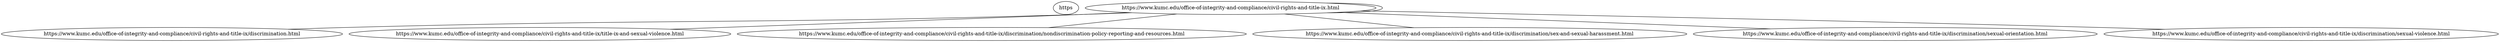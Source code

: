 graph  {
https [child_link="['https://www.kumc.edu/office-of-integrity-and-compliance/civil-rights-and-title-ix/discrimination.html', 'https://www.kumc.edu/office-of-integrity-and-compliance/civil-rights-and-title-ix/title-ix-and-sexual-violence.html', 'https://www.kumc.edu/office-of-integrity-and-compliance/civil-rights-and-title-ix.html', 'https://www.kumc.edu/office-of-integrity-and-compliance/civil-rights-and-title-ix/discrimination.html', 'https://www.kumc.edu/office-of-integrity-and-compliance/civil-rights-and-title-ix/discrimination/nondiscrimination-policy-reporting-and-resources.html', 'https://www.kumc.edu/office-of-integrity-and-compliance/civil-rights-and-title-ix/discrimination/sex-and-sexual-harassment.html', 'https://www.kumc.edu/office-of-integrity-and-compliance/civil-rights-and-title-ix/discrimination/sexual-orientation.html', 'https://www.kumc.edu/office-of-integrity-and-compliance/civil-rights-and-title-ix/discrimination/sexual-violence.html', 'https://www.kumc.edu/office-of-integrity-and-compliance/civil-rights-and-title-ix/title-ix-and-sexual-violence.html']", data="b\"\nCivil Rights and Title IX\nSkip to main content.\nkumc.edu\nSchool of Health Professions\nSchool of Medicine\nSchool of Nursing\nUniversity of Kansas\nThe University of Kansas Health System\nThe University of Kansas Cancer Center\nSearch within this section\nSearch all sites\nOffice of Integrity & Compliance\nDiscrimination\nTitle IX\nAffirmative Action\nFile a Report\nTraining\nAbout\nOur Campuses\nMake a Gift\nInfo for\nSchool of Health Professions\nSchool of Medicine\nSchool of Nursing\nCurrent Students\nBlackboard\nWebmail\nmyKUMC\nProspective Students\nProspective Employees\nAlumni\nFaculty & Staff\nResidents & Fellows\nPatients\nDonors\nResearchers\nVisitors\nCivil Rights and Title IX\nOur Campuses\nMake a Gift\nInfo for\nCivil Rights and Title IX\nDiscrimination\nDiscrimination\nNondiscrimination Policy, Reporting & Resources\nAge\nAncestry/National Origin/Ethnicity\nDisability\nGender Expression/Gender Identity\nGenetic Information\nMarital Status/Parental Status\nPregnancy\nRace/Color\nReligion\nReligious Accommodation\nRetaliation\nSex and Sexual Harassment\nSexual Orientation\nSexual Violence\nVeteran Status\nTitle IX\nAffirmative Action\nAffirmative Action\nInvitation to Self-Identify\nAffirmative Action FAQs\nFile a Report\nFile a Report\nComplaint Resolution Process\nTraining\nAbout\nAbout\nCommitment to Safe & Diverse Research Environments\nFile a Report\nReligious Accommodation Request\nSelf-Identification\nUniversity of Kansas Medical Center is committed to ongoing diversity and inclusion efforts and to the achievement of an engaging and innovative working and learning environment that provides equal opportunities for all qualified individuals regardless of race, religion, color, ethnicity, sex, disability, national origin, ancestry, age, status as a veteran, sexual orientation, marital status, parental status, gender identity, gender expression, or genetic information.\xc2\xa0 KU Medical Center also recognizes and embraces its responsibility to ensure compliance with academic standards and regulations in the pursuit of excellence in education.\nIn furtherance of these goals, the Office of Civil Rights and Title IX encourages all KU Medical Center community members to recognize and utilize the variety of experiences and contributions that our increasingly diverse community offers and to identify and prevent barriers or hindrances to the advancement of diversity and equality. KU Medical Center community members are invited to review the policies and procedures of the Office of Civil Rights and Title IX and contact us with any questions.\nInstitutional Hotline\nTo anonymously report suspected university violations or concerns:\nPlease Call:\xc2\xa0844-420-9065\nClick here to make\xc2\xa0an online report or for more information\nPlease note: For University of Kansas Health Systems issues contact UKHS Compliance Hotline - 913-588-5434\nThis is not a 911 Emergency\xc2\xa0Service\nCivil Rights and Title IX\nUniversity of Kansas Medical CenterOffice of Civil Rights and Title IXDole Human Development Center, Suite 10821000 Sunnyside AvenueLawrence, KS 66045Phone: 785-864-6414civilrights@ku.edu\nOffice of Compliance\nMake a Gift\n3901 Rainbow Boulevard, Kansas City, KS 66160 |\n913-588-5000\nAbout\nCalendar\nNews\nEqual Opportunity Statement\nCareers\nFacebook opens in new tab\nTwitter opens in new tab\nYouTube opens in new tab\nInstagram opens in new tab\nLinkedIn opens in new tab\n\xc2\xa9 2023 The University of Kansas prohibits discrimination on the basis of race, color, ethnicity, religion, sex, national origin, age, ancestry, disability, status as a veteran, sexual orientation, marital status, parental status, gender identity, gender expression, and genetic information in the university's programs and activities. Retaliation is also prohibited by university policy. Inquiries regarding our non-discrimination policies should be directed to the Associate Vice Chancellor for the Office of Civil Rights and Title IX, civilrights@ku.edu, Room 1082, Dole Human Development Center, 1000 Sunnyside Avenue, Lawrence, KS 66045, 785-864-6414, 711 TTY.\nFree Expression Statement\n|\nPrivacy Statement\n|\nNotice of Privacy Practices\n|\nConsumer Information\nWe use cookies to analyze our traffic & provide social media features.\xc2\xa0Visit the KU Medical Center Privacy Statement for more information. By closing this window & browsing this site, you agree to our use of cookies.\""];
https [child_link="['https://www.kumc.edu/office-of-integrity-and-compliance/civil-rights-and-title-ix.html', 'https://www.kumc.edu/office-of-integrity-and-compliance/civil-rights-and-title-ix/discrimination.html', 'https://www.kumc.edu/office-of-integrity-and-compliance/civil-rights-and-title-ix/discrimination/nondiscrimination-policy-reporting-and-resources.html', 'https://www.kumc.edu/office-of-integrity-and-compliance/civil-rights-and-title-ix/discrimination/sex-and-sexual-harassment.html', 'https://www.kumc.edu/office-of-integrity-and-compliance/civil-rights-and-title-ix/discrimination/sexual-orientation.html', 'https://www.kumc.edu/office-of-integrity-and-compliance/civil-rights-and-title-ix/discrimination/sexual-violence.html', 'https://www.kumc.edu/office-of-integrity-and-compliance/civil-rights-and-title-ix/title-ix-and-sexual-violence.html', 'https://www.kumc.edu/office-of-integrity-and-compliance/civil-rights-and-title-ix.html', 'https://www.kumc.edu/office-of-integrity-and-compliance/civil-rights-and-title-ix/discrimination.html', 'https://www.kumc.edu/office-of-integrity-and-compliance/civil-rights-and-title-ix/discrimination/nondiscrimination-policy-reporting-and-resources.html', 'https://www.kumc.edu/office-of-integrity-and-compliance/civil-rights-and-title-ix/discrimination/sex-and-sexual-harassment.html', 'https://www.kumc.edu/office-of-integrity-and-compliance/civil-rights-and-title-ix/discrimination/sexual-orientation.html', 'https://www.kumc.edu/office-of-integrity-and-compliance/civil-rights-and-title-ix/discrimination/sexual-violence.html', 'https://www.kumc.edu/office-of-integrity-and-compliance/civil-rights-and-title-ix/title-ix-and-sexual-violence.html', 'https://www.kumc.edu/office-of-integrity-and-compliance/civil-rights-and-title-ix.html', 'https://kumc-publicpoliciesandprocedures.policystat.com/policy/7283641/latest/', 'https://cm.maxient.com/reportingform.php?UnivofKansas&layout_id=24', 'http://policy.ku.edu/IOA/nondiscrimination', 'http://policy.ku.edu/IOA/sexual-harassment', 'https://www.kumc.edu/office-of-integrity-and-compliance/civil-rights-and-title-ix/discrimination/nondiscrimination-policy-reporting-and-resources.html', 'https://www.kumc.edu/office-of-integrity-and-compliance/civil-rights-and-title-ix/discrimination/sex-and-sexual-harassment.html', 'https://www.kumc.edu/office-of-integrity-and-compliance/civil-rights-and-title-ix/discrimination/sexual-orientation.html', 'https://www.kumc.edu/office-of-integrity-and-compliance/civil-rights-and-title-ix/discrimination/sexual-violence.html']", data="b\"\nNonDiscrimination Policy, Reporting and Resources\nSkip to main content.\nkumc.edu\nSchool of Health Professions\nSchool of Medicine\nSchool of Nursing\nUniversity of Kansas\nThe University of Kansas Health System\nThe University of Kansas Cancer Center\nSearch within this section\nSearch all sites\nOffice of Integrity & Compliance\nCivil Rights and Title IX\nDiscrimination\nNondiscrimination Policy, Reporting & Resources\nAge\nAncestry/National Origin/Ethnicity\nDisability\nGender Expression/Gender Identity\nGenetic Information\nMarital Status/Parental Status\nPregnancy\nRace/Color\nReligion\nReligious Accommodation\nRetaliation\nSex and Sexual Harassment\nSexual Orientation\nSexual Violence\nVeteran Status\nTitle IX\nAffirmative Action\nFile a Report\nTraining\nAbout\nOur Campuses\nMake a Gift\nInfo for\nCurrent Students\nBlackboard\nWebmail\nmyKUMC\nProspective Students\nProspective Employees\nAlumni\nFaculty & Staff\nResidents & Fellows\nPatients\nDonors\nResearchers\nVisitors\nCivil Rights and Title IX\nOur Campuses\nMake a Gift\nInfo for\nCivil Rights and Title IX\nDiscrimination\nDiscrimination\nNondiscrimination Policy, Reporting & Resources\nAge\nAncestry/National Origin/Ethnicity\nDisability\nGender Expression/Gender Identity\nGenetic Information\nMarital Status/Parental Status\nPregnancy\nRace/Color\nReligion\nReligious Accommodation\nRetaliation\nSex and Sexual Harassment\nSexual Orientation\nSexual Violence\nVeteran Status\nTitle IX\nAffirmative Action\nAffirmative Action\nInvitation to Self-Identify\nAffirmative Action FAQs\nFile a Report\nFile a Report\nComplaint Resolution Process\nTraining\nAbout\nAbout\nCommitment to Safe & Diverse Research Environments\nCivil Rights and Title IX\nNonDiscrimination Policy, Reporting and Resources\nPolicy\nThe University of Kansas Medical Center\xc2\xa0prohibits all forms of discrimination and strongly supports\xc2\xa0efforts to enable all individuals to realize their full potential. To this end, KU Medical Center\xc2\xa0is committed to providing an equal opportunity for all qualified individuals to participate in\xc2\xa0conditions of\xc2\xa0employment and in\xc2\xa0academic programs and activities, regardless of an individual's race, religion, color, ethnicity, sex, disability, national origin, ancestry, age, status as a veteran, sexual orientation, marital status, parental status, gender identity, gender expression, or genetic information\xc2\xa0 Click on the following link to review KU Medical Center's\xc2\xa0Discrimination Complaint Resolution Process.\nReporting\nTo report discrimination or harassment, or to discuss any questions or concerns regarding possible discrimination, please contact the Office of Civil Rights and Title IX at civilrights@ku.edu.\xc2\xa0\xc2\xa0As a federal contractor and state entity, KU Medical Center complies with Federal and Kansas civil rights laws in prohibiting discrimination.\xc2\xa0\xc2\xa0The protected categories recognized by KUMC are listed in the column to your right; click on a specific topic for more information and resources.\xc2\xa0 An\xc2\xa0online form for reporting discrimination is also available.\nResources\nAll University of Kansas components share in the commitment to provide a working and learning environment free from discrimination and harassment. The following University policies reflect that commitment and apply to all campuses, including the KU Medical Center:\nNon-Discrimination Equal Opportunity Affirmative Action Policy\nSexual Harassment\nIn This Section\nIn This Section\nNondiscrimination Policy, Reporting & Resources\nAge\nAncestry/National Origin/Ethnicity\nDisability\nGender Expression/Gender Identity\nGenetic Information\nMarital Status/Parental Status\nPregnancy\nRace/Color\nReligion\nReligious Accommodation\nRetaliation\nSex and Sexual Harassment\nSexual Orientation\nSexual Violence\nVeteran Status\nCivil Rights and Title IX\nUniversity of Kansas Medical CenterOffice of Civil Rights and Title IXDole Human Development Center, Suite 10821000 Sunnyside AvenueLawrence, KS 66045Phone: 785-864-6414civilrights@ku.edu\nOffice of Compliance\nMake a Gift\n3901 Rainbow Boulevard, Kansas City, KS 66160 |\n913-588-5000\nAbout\nCalendar\nNews\nEqual Opportunity Statement\nCareers\nFacebook opens in new tab\nTwitter opens in new tab\nYouTube opens in new tab\nInstagram opens in new tab\nLinkedIn opens in new tab\n\xc2\xa9 2023 The University of Kansas prohibits discrimination on the basis of race, color, ethnicity, religion, sex, national origin, age, ancestry, disability, status as a veteran, sexual orientation, marital status, parental status, gender identity, gender expression, and genetic information in the university's programs and activities. Retaliation is also prohibited by university policy. Inquiries regarding our non-discrimination policies should be directed to the Associate Vice Chancellor for the Office of Civil Rights and Title IX, civilrights@ku.edu, Room 1082, Dole Human Development Center, 1000 Sunnyside Avenue, Lawrence, KS 66045, 785-864-6414, 711 TTY.\nFree Expression Statement\n|\nPrivacy Statement\n|\nNotice of Privacy Practices\n|\nConsumer Information\nWe use cookies to analyze our traffic & provide social media features.\xc2\xa0Visit the KU Medical Center Privacy Statement for more information. By closing this window & browsing this site, you agree to our use of cookies.\""];
https [child_link="['https://www.kumc.edu/office-of-integrity-and-compliance/civil-rights-and-title-ix.html', 'https://www.kumc.edu/office-of-integrity-and-compliance/civil-rights-and-title-ix/discrimination.html', 'https://www.kumc.edu/office-of-integrity-and-compliance/civil-rights-and-title-ix/title-ix-and-sexual-violence.html', 'https://www.kumc.edu/office-of-integrity-and-compliance/civil-rights-and-title-ix.html', 'https://www.kumc.edu/office-of-integrity-and-compliance/civil-rights-and-title-ix/discrimination.html', 'https://www.kumc.edu/office-of-integrity-and-compliance/civil-rights-and-title-ix/discrimination/nondiscrimination-policy-reporting-and-resources.html', 'https://www.kumc.edu/office-of-integrity-and-compliance/civil-rights-and-title-ix/discrimination/sex-and-sexual-harassment.html', 'https://www.kumc.edu/office-of-integrity-and-compliance/civil-rights-and-title-ix/discrimination/sexual-orientation.html', 'https://www.kumc.edu/office-of-integrity-and-compliance/civil-rights-and-title-ix/discrimination/sexual-violence.html', 'https://www.kumc.edu/office-of-integrity-and-compliance/civil-rights-and-title-ix/title-ix-and-sexual-violence.html', 'https://www.kumc.edu/office-of-integrity-and-compliance/civil-rights-and-title-ix.html', 'https://kumc-publicpoliciesandprocedures.policystat.com/policy/8446235/latest/', 'https://kumc-publicpoliciesandprocedures.policystat.com/policy/8446235/latest/', 'https://kumc-publicpoliciesandprocedures.policystat.com/policy/8458099/latest/', 'https://policy.ku.edu/IOA/sexual-harassment', 'https://kumc.policystat.com/policy/5094622/latest/', 'https://kumc-publicpoliciesandprocedures.policystat.com/?lt=xSzPZqL-jdXU4jlp4wTqgu&next=/policy/4519390/latest/', 'https://kumc-publicpoliciesandprocedures.policystat.com/?lt=xSzPZqL-jdXU4jlp4wTqgu&next=/policy/4523053/latest/', 'https://kumc.policystat.com/policy/4519489/latest/', 'https://www.acha.org/ACHA/Resources/Addressing_Sexual_and_Relationship_Violence_A_Trauma_Informed_Approach.aspx', 'http://mocsa.org/']", data="b'\nTitle IX and Sexual Violence\nSkip to main content.\nkumc.edu\nSchool of Health Professions\nSchool of Medicine\nSchool of Nursing\nUniversity of Kansas\nThe University of Kansas Health System\nThe University of Kansas Cancer Center\nSearch within this section\nSearch all sites\nOffice of Integrity & Compliance\nCivil Rights and Title IX\nDiscrimination\nTitle IX\nAffirmative Action\nFile a Report\nTraining\nAbout\nOur Campuses\nMake a Gift\nInfo for\nCurrent Students\nBlackboard\nWebmail\nmyKUMC\nProspective Students\nProspective Employees\nAlumni\nFaculty & Staff\nResidents & Fellows\nPatients\nDonors\nResearchers\nVisitors\nCivil Rights and Title IX\nOur Campuses\nMake a Gift\nInfo for\nCivil Rights and Title IX\nDiscrimination\nDiscrimination\nNondiscrimination Policy, Reporting & Resources\nAge\nAncestry/National Origin/Ethnicity\nDisability\nGender Expression/Gender Identity\nGenetic Information\nMarital Status/Parental Status\nPregnancy\nRace/Color\nReligion\nReligious Accommodation\nRetaliation\nSex and Sexual Harassment\nSexual Orientation\nSexual Violence\nVeteran Status\nTitle IX\nAffirmative Action\nAffirmative Action\nInvitation to Self-Identify\nAffirmative Action FAQs\nFile a Report\nFile a Report\nComplaint Resolution Process\nTraining\nAbout\nAbout\nCommitment to Safe & Diverse Research Environments\nCivil Rights and Title IX\nTitle IX and Sexual Violence\nTitle IX of the Education Amendments Act of 1972 states that \"no person in the United States shall on the basis of sex be excluded from participation in, be denied the benefits of, or be subjected to discrimination under any education program or activity receiving federal financial assistance.\"\xc2\xa0 The KU Medical Center prohibits all forms of sex-based discrimination, including sexual harassment,\xc2\xa0sexual violence and assault, and is committed to preventing sex discrimination that impacts any person\'s opportunity to participate in or benefit from the University\'s programs and activities.\nAll KUMC employees are expected to report incidents of sexual harassment or sexual assault of which they become aware.\xc2\xa0 Please review the KU Medical Center\'s Title IX Resolution Process\xc2\xa0for more information regarding the procedures for preventing, reporting and investigating Title IX violations.\nIf you or someone you know has been subjected to sex discrimination, sexual harassment, sexual violence, domestic violence, dating violence, stalking, or sexual assault, please submit a report using this online form or contact University Title IX Coordinator: Lauren Jones McKown at civilrights@ku.edu.\nUniversity Policies:\nTitle IX Resolution Process\nTitle IX Hearing Procedures\nSexual Harassment Policy\nUniversity Non-Discrimination, Equal Opportunity, Affirmative Action Policy\nKUMC Workplace and Campus Violence Policy\nKUMC Relationships Policy\nStudent Childbirth Accommodation Policy\nCommunity Resources*:\nBystander Intervention ToolKit\nIntimate Partner Violence Guide\nACHA Trauma-Informed Approach to Sexual Violence Toolkit\nMetropolitan Organization to Counter Sexual Assault (MOCSA)\nComprehensive Community Resources List for Kansas and Missouri\n* Community Resources are provided for informational purposes only.\xc2\xa0 Publication of these resources does not constitute an endorsement or recommendation by KU Medical Center.\xc2\xa0 KU Medical Center makes no representations or warranties of any kind with respect to the resource list.\xc2\xa0 KU Medical Center assumes no responsibility for, and shall not be liable for the accuracy or use of the information provided within the resource list.\nTo view training provided to the Office of Civil Rights and Title IX staff members visit the KU profile page.\nCivil Rights and Title IX\nUniversity of Kansas Medical CenterOffice of Civil Rights and Title IXDole Human Development Center, Suite 10821000 Sunnyside AvenueLawrence, KS 66045Phone: 785-864-6414civilrights@ku.edu\nOffice of Compliance\nMake a Gift\n3901 Rainbow Boulevard, Kansas City, KS 66160 |\n913-588-5000\nAbout\nCalendar\nNews\nEqual Opportunity Statement\nCareers\nFacebook opens in new tab\nTwitter opens in new tab\nYouTube opens in new tab\nInstagram opens in new tab\nLinkedIn opens in new tab\n\xc2\xa9 2023 The University of Kansas prohibits discrimination on the basis of race, color, ethnicity, religion, sex, national origin, age, ancestry, disability, status as a veteran, sexual orientation, marital status, parental status, gender identity, gender expression, and genetic information in the university\'s programs and activities. Retaliation is also prohibited by university policy. Inquiries regarding our non-discrimination policies should be directed to the Associate Vice Chancellor for the Office of Civil Rights and Title IX, civilrights@ku.edu, Room 1082, Dole Human Development Center, 1000 Sunnyside Avenue, Lawrence, KS 66045, 785-864-6414, 711 TTY.\nFree Expression Statement\n|\nPrivacy Statement\n|\nNotice of Privacy Practices\n|\nConsumer Information\nWe use cookies to analyze our traffic & provide social media features.\xc2\xa0Visit the KU Medical Center Privacy Statement for more information. By closing this window & browsing this site, you agree to our use of cookies.'"];
https [child_link="['https://www.kumc.edu/office-of-integrity-and-compliance/civil-rights-and-title-ix.html', 'https://www.kumc.edu/office-of-integrity-and-compliance/civil-rights-and-title-ix/discrimination.html', 'https://www.kumc.edu/office-of-integrity-and-compliance/civil-rights-and-title-ix/discrimination/nondiscrimination-policy-reporting-and-resources.html', 'https://www.kumc.edu/office-of-integrity-and-compliance/civil-rights-and-title-ix/discrimination/sex-and-sexual-harassment.html', 'https://www.kumc.edu/office-of-integrity-and-compliance/civil-rights-and-title-ix/discrimination/sexual-orientation.html', 'https://www.kumc.edu/office-of-integrity-and-compliance/civil-rights-and-title-ix/discrimination/sexual-violence.html', 'https://www.kumc.edu/office-of-integrity-and-compliance/civil-rights-and-title-ix.html', 'https://www.kumc.edu/office-of-integrity-and-compliance/civil-rights-and-title-ix.html', 'https://www.kumc.edu/office-of-integrity-and-compliance/civil-rights-and-title-ix/discrimination.html', 'https://www.kumc.edu/office-of-integrity-and-compliance/civil-rights-and-title-ix/discrimination.html', 'https://www.kumc.edu/office-of-integrity-and-compliance/civil-rights-and-title-ix/discrimination/sex-and-sexual-harassment.html', 'https://www.kumc.edu/office-of-integrity-and-compliance/civil-rights-and-title-ix/discrimination/sexual-orientation.html', 'https://www.kumc.edu/office-of-integrity-and-compliance/civil-rights-and-title-ix/discrimination/sexual-violence.html', 'https://www.kumc.edu/office-of-integrity-and-compliance/civil-rights-and-title-ix/title-ix-and-sexual-violence.html', 'https://www.kumc.edu/office-of-integrity-and-compliance/civil-rights-and-title-ix/discrimination.html', 'https://kumc-publicpoliciesandprocedures.policystat.com/policy/7283641/latest/', 'https://cm.maxient.com/reportingform.php?UnivofKansas&layout_id=24', 'http://policy.ku.edu/IOA/nondiscrimination', 'http://policy.ku.edu/IOA/sexual-harassment']", data="b\"\nNondiscrimination Policy, Reporting & Resources\nSkip to main content.\nkumc.edu\nSchool of Health Professions\nSchool of Medicine\nSchool of Nursing\nUniversity of Kansas\nThe University of Kansas Health System\nThe University of Kansas Cancer Center\nSearch within this section\nSearch all sites\nOffice of Integrity & Compliance\nCivil Rights and Title IX\nDiscrimination\nNondiscrimination Policy, Reporting & Resources\nAge\nAncestry/National Origin/Ethnicity\nDisability\nGender Expression/Gender Identity\nGenetic Information\nMarital Status/Parental Status\nPregnancy\nRace/Color\nReligion\nReligious Accommodation\nRetaliation\nSex and Sexual Harassment\nSexual Orientation\nSexual Violence\nVeteran Status\nOur Campuses\nMake a Gift\nInfo for\nCurrent Students\nBlackboard\nWebmail\nmyKUMC\nProspective Students\nProspective Employees\nAlumni\nFaculty & Staff\nResidents & Fellows\nPatients\nDonors\nResearchers\nVisitors\nCivil Rights and Title IX\nOur Campuses\nMake a Gift\nInfo for\nCivil Rights and Title IX\nDiscrimination\nOffice of Integrity & Compliance\nCivil Rights and Title IX\nDiscrimination\nDiscrimination\nNondiscrimination Policy, Reporting & Resources\nAge\nAncestry/National Origin/Ethnicity\nDisability\nGender Expression/Gender Identity\nGenetic Information\nMarital Status/Parental Status\nPregnancy\nRace/Color\nReligion\nReligious Accommodation\nRetaliation\nSex and Sexual Harassment\nSexual Orientation\nSexual Violence\nVeteran Status\nTitle IX\nAffirmative Action\nAffirmative Action\nInvitation to Self-Identify\nAffirmative Action FAQs\nFile a Report\nFile a Report\nComplaint Resolution Process\nTraining\nAbout\nAbout\nCommitment to Safe & Diverse Research Environments\nDiscrimination\nNondiscrimination Policy, Reporting & Resources\nPolicy\nThe University of Kansas Medical Center\xc2\xa0prohibits all forms of discrimination and strongly supports\xc2\xa0efforts to enable all individuals to realize their full potential. To this end, KU Medical Center\xc2\xa0is committed to providing an equal opportunity for all qualified individuals to participate in\xc2\xa0conditions of\xc2\xa0employment and in\xc2\xa0academic programs and activities, regardless of an individual's race, religion, color, ethnicity, sex, disability, national origin, ancestry, age, status as a veteran, sexual orientation, marital status, parental status, gender identity, gender expression, or genetic information\xc2\xa0 Click on the following link to review KU Medical Center's\xc2\xa0Discrimination Complaint Resolution Process.\nReporting\nTo report discrimination or harassment, or to discuss any questions or concerns regarding possible discrimination, please contact the Office of Civil Rights and Title IX at (785)864-6414 or civilrights@ku.edu. An\xc2\xa0online form for reporting discrimination is also available. As a federal contractor and state entity, KU Medical Center complies with Federal and Kansas civil rights laws in prohibiting discrimination.\nResources\nAll University of Kansas components share in the commitment to provide a working and learning environment free from discrimination and harassment. The following University policies reflect that commitment and apply to all campuses, including the KU Medical Center:\nNon-Discrimination Equal Opportunity Affirmative Action Policy\nSexual Harassment\nCivil Rights and Title IX\nUniversity of Kansas Medical CenterOffice of Civil Rights and Title IXDole Human Development Center, Suite 10821000 Sunnyside AvenueLawrence, KS 66045Phone: 785-864-6414civilrights@ku.edu\nOffice of Compliance\nMake a Gift\n3901 Rainbow Boulevard, Kansas City, KS 66160 |\n913-588-5000\nAbout\nCalendar\nNews\nEqual Opportunity Statement\nCareers\nFacebook opens in new tab\nTwitter opens in new tab\nYouTube opens in new tab\nInstagram opens in new tab\nLinkedIn opens in new tab\n\xc2\xa9 2023 The University of Kansas prohibits discrimination on the basis of race, color, ethnicity, religion, sex, national origin, age, ancestry, disability, status as a veteran, sexual orientation, marital status, parental status, gender identity, gender expression, and genetic information in the university's programs and activities. Retaliation is also prohibited by university policy. Inquiries regarding our non-discrimination policies should be directed to the Associate Vice Chancellor for the Office of Civil Rights and Title IX, civilrights@ku.edu, Room 1082, Dole Human Development Center, 1000 Sunnyside Avenue, Lawrence, KS 66045, 785-864-6414, 711 TTY.\nFree Expression Statement\n|\nPrivacy Statement\n|\nNotice of Privacy Practices\n|\nConsumer Information\nWe use cookies to analyze our traffic & provide social media features.\xc2\xa0Visit the KU Medical Center Privacy Statement for more information. By closing this window & browsing this site, you agree to our use of cookies.\""];
https [child_link="['https://www.kumc.edu/office-of-integrity-and-compliance/civil-rights-and-title-ix.html', 'https://www.kumc.edu/office-of-integrity-and-compliance/civil-rights-and-title-ix/discrimination.html', 'https://www.kumc.edu/office-of-integrity-and-compliance/civil-rights-and-title-ix/discrimination/nondiscrimination-policy-reporting-and-resources.html', 'https://www.kumc.edu/office-of-integrity-and-compliance/civil-rights-and-title-ix/discrimination/sex-and-sexual-harassment.html', 'https://www.kumc.edu/office-of-integrity-and-compliance/civil-rights-and-title-ix/discrimination/sexual-orientation.html', 'https://www.kumc.edu/office-of-integrity-and-compliance/civil-rights-and-title-ix/discrimination/sexual-violence.html', 'https://www.kumc.edu/office-of-integrity-and-compliance/civil-rights-and-title-ix.html', 'https://www.kumc.edu/office-of-integrity-and-compliance/civil-rights-and-title-ix.html', 'https://www.kumc.edu/office-of-integrity-and-compliance/civil-rights-and-title-ix/discrimination.html', 'https://www.kumc.edu/office-of-integrity-and-compliance/civil-rights-and-title-ix/discrimination.html', 'https://www.kumc.edu/office-of-integrity-and-compliance/civil-rights-and-title-ix/discrimination/nondiscrimination-policy-reporting-and-resources.html', 'https://www.kumc.edu/office-of-integrity-and-compliance/civil-rights-and-title-ix/discrimination/sexual-orientation.html', 'https://www.kumc.edu/office-of-integrity-and-compliance/civil-rights-and-title-ix/discrimination/sexual-violence.html', 'https://www.kumc.edu/office-of-integrity-and-compliance/civil-rights-and-title-ix/title-ix-and-sexual-violence.html', 'https://www.kumc.edu/office-of-integrity-and-compliance/civil-rights-and-title-ix/discrimination.html', 'https://kumc-publicpoliciesandprocedures.policystat.com/?lt=xSzPZqL-jdXU4jlp4wTqgu&next=/policy/4520954/latest/', 'https://policy.ku.edu/IOA/sexual-harassment', 'https://policy.ku.edu/IOA/nondiscrimination', 'https://kumc-publicpoliciesandprocedures.policystat.com/policy/8446235/latest/', 'https://kumc-publicpoliciesandprocedures.policystat.com/policy/8458099/latest/', 'http://www.eeoc.gov/laws/types/sex.cfm', 'http://www2.ed.gov/about/offices/list/ocr/docs/tix_dis.html', 'http://www.khrc.net/KHRCStatuteBookUpdatedEffective07-2009.pdf', 'https://sites.ed.gov/titleix/policy/']", data="b'\nSex and Sexual Harassment\nSkip to main content.\nkumc.edu\nSchool of Health Professions\nSchool of Medicine\nSchool of Nursing\nUniversity of Kansas\nThe University of Kansas Health System\nThe University of Kansas Cancer Center\nSearch within this section\nSearch all sites\nOffice of Integrity & Compliance\nCivil Rights and Title IX\nDiscrimination\nNondiscrimination Policy, Reporting & Resources\nAge\nAncestry/National Origin/Ethnicity\nDisability\nGender Expression/Gender Identity\nGenetic Information\nMarital Status/Parental Status\nPregnancy\nRace/Color\nReligion\nReligious Accommodation\nRetaliation\nSex and Sexual Harassment\nSexual Orientation\nSexual Violence\nVeteran Status\nOur Campuses\nMake a Gift\nInfo for\nCurrent Students\nBlackboard\nWebmail\nmyKUMC\nProspective Students\nProspective Employees\nAlumni\nFaculty & Staff\nResidents & Fellows\nPatients\nDonors\nResearchers\nVisitors\nCivil Rights and Title IX\nOur Campuses\nMake a Gift\nInfo for\nCivil Rights and Title IX\nDiscrimination\nOffice of Integrity & Compliance\nCivil Rights and Title IX\nDiscrimination\nDiscrimination\nNondiscrimination Policy, Reporting & Resources\nAge\nAncestry/National Origin/Ethnicity\nDisability\nGender Expression/Gender Identity\nGenetic Information\nMarital Status/Parental Status\nPregnancy\nRace/Color\nReligion\nReligious Accommodation\nRetaliation\nSex and Sexual Harassment\nSexual Orientation\nSexual Violence\nVeteran Status\nTitle IX\nAffirmative Action\nAffirmative Action\nInvitation to Self-Identify\nAffirmative Action FAQs\nFile a Report\nFile a Report\nComplaint Resolution Process\nTraining\nAbout\nAbout\nCommitment to Safe & Diverse Research Environments\nDiscrimination\nSex and Sexual Harassment\nTitle VII of the Civil Rights Act of 1964\xc2\xa0prohibits employers from\xc2\xa0treating\xc2\xa0any applicant, employee, or\xc2\xa0faculty member unfavorably with respect to the terms, conditions and privileges of employment because of such individual\'s sex.\xc2\xa0 Title VII also prohibits unwelcome conduct, based on sex, that is so severe and pervasive that it substantially interferes with a person\'s ability to perform their duties or that creates an intimidating or hostile work environment.\nTitle IX of the Education Amendments of 1972\xc2\xa0prohibits discrimination on the basis of sex in education programs and activities.\xc2\xa0 Under Title IX, sex discrimination includes sexual harassment, sexual violence and sexual coercion.\nThe Campus Sexual Violence Elimination (SaVE) Act of 2013, which amended the Jeanne Clery Act,\xc2\xa0expands\xc2\xa0the\xc2\xa0requirement\xc2\xa0of reporting sexual violence to include incidents of domestic violence, dating violence, and stalking.\nHostile Environment Sexual Harassment:\xc2\xa0 \xe2\x80\x9cHostile Environment Sexual Harassment\xe2\x80\x9d is unwelcome conduct (including physical, visual, audible, and electronic conduct) determined by a reasonable person to be so severe, pervasive, and objectively offensive that it effectively denies a person access to the University\xe2\x80\x99s education programs and activities.\nHostile Environment Sexual harassment may include, but is not limited to,:\nunwelcome efforts to develop a romantic or sexual relationship;\nunwelcome commentary about an individual\'s body or sexual activities;\nthreatening to engage in the commission of an unwelcome sexual act with another person;\nengaging in indecent exposure, voyeurism, or other invasions of personal privacy;\nunwelcome physical touching or closeness;\nunwelcome jokes or teasing of a sexual nature based upon sex stereotypes, including sex stereotypes based on sexual orientation, gender identity and gender expression.\nSexual Violence:\xc2\xa0\"Sexual Violence\" refers to physical sexual acts perpetrated against a person\'s will or where a person is incapable of giving consent (e.g.\xc2\xa0due to the person\'s age or use of drugs or alcohol, or because an intellectual or other disability prevents the individual from having the capacity to consent).\xc2\xa0 Sexual violence includes rape, sexual assault, sexual battery, sexual abuse, domestic violence, dating violence, stalking and sexual coercion.\nThe University Sexual Harassment Policy, as well as the University\xc2\xa0Non-discrimination Policy, prohibit gender-based harassment, which may include acts of verbal, nonverbal, or physical aggression, intimidation, or hostility based on sex or sex-stereotyping, even if those acts do not involve conduct of a sexual nature. For further information regarding the University\'s\xc2\xa0process for reporting and investigating Sexual\xc2\xa0Harassment or Sexual Violence,\xc2\xa0click on the Title IX or Complaint Resolution Process tabs at the top.\nIf you believe you have been subjected to sex discrimination or sexual harassment or have witnessed sex discrimination or harassment, please contact the Office of Civil Rights and Title IX, University Title IX Coordinator at\xc2\xa0civilrights@ku.edu, or file an online report.\nRelevant Policy links:\nKUMC\xc2\xa0Discrimination Complaint Resolution Process\nUniversity\xc2\xa0Sexual Harassment Policy\nUniversity\xc2\xa0Non-Discrimination, Equal Opportunity, and Affirmative Action\xc2\xa0Policy\nKUMC\xc2\xa0Title IX Resolution Process\nKUMC\xc2\xa0Title IX Hearing Procedures\nFederal Law on\xc2\xa0Sex Discrimination\nFederal Law on\xc2\xa0Title IX\xc2\xa0Sexual Harassment\nKansas State Law on\xc2\xa0Sex Discrimination\nDepartment of Education\xc2\xa0Title IX website\nCivil Rights and Title IX\nUniversity of Kansas Medical CenterOffice of Civil Rights and Title IXDole Human Development Center, Suite 10821000 Sunnyside AvenueLawrence, KS 66045Phone: 785-864-6414civilrights@ku.edu\nOffice of Compliance\nMake a Gift\n3901 Rainbow Boulevard, Kansas City, KS 66160 |\n913-588-5000\nAbout\nCalendar\nNews\nEqual Opportunity Statement\nCareers\nFacebook opens in new tab\nTwitter opens in new tab\nYouTube opens in new tab\nInstagram opens in new tab\nLinkedIn opens in new tab\n\xc2\xa9 2023 The University of Kansas prohibits discrimination on the basis of race, color, ethnicity, religion, sex, national origin, age, ancestry, disability, status as a veteran, sexual orientation, marital status, parental status, gender identity, gender expression, and genetic information in the university\'s programs and activities. Retaliation is also prohibited by university policy. Inquiries regarding our non-discrimination policies should be directed to the Associate Vice Chancellor for the Office of Civil Rights and Title IX, civilrights@ku.edu, Room 1082, Dole Human Development Center, 1000 Sunnyside Avenue, Lawrence, KS 66045, 785-864-6414, 711 TTY.\nFree Expression Statement\n|\nPrivacy Statement\n|\nNotice of Privacy Practices\n|\nConsumer Information\nWe use cookies to analyze our traffic & provide social media features.\xc2\xa0Visit the KU Medical Center Privacy Statement for more information. By closing this window & browsing this site, you agree to our use of cookies.'"];
https [child_link="['https://www.kumc.edu/office-of-integrity-and-compliance/civil-rights-and-title-ix.html', 'https://www.kumc.edu/office-of-integrity-and-compliance/civil-rights-and-title-ix/discrimination.html', 'https://www.kumc.edu/office-of-integrity-and-compliance/civil-rights-and-title-ix/discrimination/nondiscrimination-policy-reporting-and-resources.html', 'https://www.kumc.edu/office-of-integrity-and-compliance/civil-rights-and-title-ix/discrimination/sex-and-sexual-harassment.html', 'https://www.kumc.edu/office-of-integrity-and-compliance/civil-rights-and-title-ix/discrimination/sexual-orientation.html', 'https://www.kumc.edu/office-of-integrity-and-compliance/civil-rights-and-title-ix/discrimination/sexual-violence.html', 'https://www.kumc.edu/office-of-integrity-and-compliance/civil-rights-and-title-ix.html', 'https://www.kumc.edu/office-of-integrity-and-compliance/civil-rights-and-title-ix.html', 'https://www.kumc.edu/office-of-integrity-and-compliance/civil-rights-and-title-ix/discrimination.html', 'https://www.kumc.edu/office-of-integrity-and-compliance/civil-rights-and-title-ix/discrimination.html', 'https://www.kumc.edu/office-of-integrity-and-compliance/civil-rights-and-title-ix/discrimination/nondiscrimination-policy-reporting-and-resources.html', 'https://www.kumc.edu/office-of-integrity-and-compliance/civil-rights-and-title-ix/discrimination/sex-and-sexual-harassment.html', 'https://www.kumc.edu/office-of-integrity-and-compliance/civil-rights-and-title-ix/discrimination/sexual-violence.html', 'https://www.kumc.edu/office-of-integrity-and-compliance/civil-rights-and-title-ix/title-ix-and-sexual-violence.html', 'https://www.kumc.edu/office-of-integrity-and-compliance/civil-rights-and-title-ix/discrimination.html', 'http://www.eeoc.gov/eeoc/publications/brochure-gender_stereotyping.cfm', 'http://www.dol.gov/ofccp/regs/compliance/directives/dir2014_02.html', 'https://www.ed.gov/news/press-releases/us-department-education-confirms-title-ix-protects-students-discrimination-based-sexual-orientation-and-gender-identity']", data="b\"\nSexual Orientation\nSkip to main content.\nkumc.edu\nSchool of Health Professions\nSchool of Medicine\nSchool of Nursing\nUniversity of Kansas\nThe University of Kansas Health System\nThe University of Kansas Cancer Center\nSearch within this section\nSearch all sites\nOffice of Integrity & Compliance\nCivil Rights and Title IX\nDiscrimination\nNondiscrimination Policy, Reporting & Resources\nAge\nAncestry/National Origin/Ethnicity\nDisability\nGender Expression/Gender Identity\nGenetic Information\nMarital Status/Parental Status\nPregnancy\nRace/Color\nReligion\nReligious Accommodation\nRetaliation\nSex and Sexual Harassment\nSexual Orientation\nSexual Violence\nVeteran Status\nOur Campuses\nMake a Gift\nInfo for\nCurrent Students\nBlackboard\nWebmail\nmyKUMC\nProspective Students\nProspective Employees\nAlumni\nFaculty & Staff\nResidents & Fellows\nPatients\nDonors\nResearchers\nVisitors\nCivil Rights and Title IX\nOur Campuses\nMake a Gift\nInfo for\nCivil Rights and Title IX\nDiscrimination\nOffice of Integrity & Compliance\nCivil Rights and Title IX\nDiscrimination\nDiscrimination\nNondiscrimination Policy, Reporting & Resources\nAge\nAncestry/National Origin/Ethnicity\nDisability\nGender Expression/Gender Identity\nGenetic Information\nMarital Status/Parental Status\nPregnancy\nRace/Color\nReligion\nReligious Accommodation\nRetaliation\nSex and Sexual Harassment\nSexual Orientation\nSexual Violence\nVeteran Status\nTitle IX\nAffirmative Action\nAffirmative Action\nInvitation to Self-Identify\nAffirmative Action FAQs\nFile a Report\nFile a Report\nComplaint Resolution Process\nTraining\nAbout\nAbout\nCommitment to Safe & Diverse Research Environments\nDiscrimination\nSexual Orientation\nIn the landmark decision, Bostock v. Clayton County, Georgia, 140 S.Ct. 1731 (2020), the Supreme Court ruled that Title VII of the Civil Rights Act of 1964 protects gay and transgender workers from workplace discrimination.\nSexual orientation\xc2\xa0is the preferred term used to describe a pattern of emotional, romantic and sexual attraction to another person.\nHomosexuality\xc2\xa0is defined as the romantic attraction, sexual attraction, or sexual behavior between members of the same sex or gender. Transgender generally refers to an individual whose gender identity differs from the sex the person was identified as having at birth.\nSexual orientation\xc2\xa0discrimination involves adverse treatment of a person (an applicant, employee, or student) because of that person's sexual orientation\xc2\xa0(gay, lesbian, bisexual); because that person\xc2\xa0is perceived to be gay, lesbian or\xc2\xa0bisexual; or because that person is associated with persons who are gay, lesbian or\xc2\xa0bisexual.\nIf you believe you have been subjected to sexual orientation discrimination or have witnessed sexual orientation discrimination, please contact the Office of Civil Rights and Title IX at\xc2\xa0civilrights@ku.edu or file a report online.\nSexual Orientation Laws:\nTitle VII\xc2\xa0of the Civil Rights Act and\xc2\xa0Sexual Orientation\nOFCCP\xc2\xa0directive on Sexual Orientation\nTitle IX of Education Amendments of 1972\nLGBT Resources:\nLGBT University Resources\nDepartment of Labor LGBT Resource List\nCivil Rights and Title IX\nUniversity of Kansas Medical CenterOffice of Civil Rights and Title IXDole Human Development Center, Suite 10821000 Sunnyside AvenueLawrence, KS 66045Phone: 785-864-6414civilrights@ku.edu\nOffice of Compliance\nMake a Gift\n3901 Rainbow Boulevard, Kansas City, KS 66160 |\n913-588-5000\nAbout\nCalendar\nNews\nEqual Opportunity Statement\nCareers\nFacebook opens in new tab\nTwitter opens in new tab\nYouTube opens in new tab\nInstagram opens in new tab\nLinkedIn opens in new tab\n\xc2\xa9 2023 The University of Kansas prohibits discrimination on the basis of race, color, ethnicity, religion, sex, national origin, age, ancestry, disability, status as a veteran, sexual orientation, marital status, parental status, gender identity, gender expression, and genetic information in the university's programs and activities. Retaliation is also prohibited by university policy. Inquiries regarding our non-discrimination policies should be directed to the Associate Vice Chancellor for the Office of Civil Rights and Title IX, civilrights@ku.edu, Room 1082, Dole Human Development Center, 1000 Sunnyside Avenue, Lawrence, KS 66045, 785-864-6414, 711 TTY.\nFree Expression Statement\n|\nPrivacy Statement\n|\nNotice of Privacy Practices\n|\nConsumer Information\nWe use cookies to analyze our traffic & provide social media features.\xc2\xa0Visit the KU Medical Center Privacy Statement for more information. By closing this window & browsing this site, you agree to our use of cookies.\""];
https [child_link="['https://www.kumc.edu/office-of-integrity-and-compliance/civil-rights-and-title-ix.html', 'https://www.kumc.edu/office-of-integrity-and-compliance/civil-rights-and-title-ix/discrimination.html', 'https://www.kumc.edu/office-of-integrity-and-compliance/civil-rights-and-title-ix/discrimination/nondiscrimination-policy-reporting-and-resources.html', 'https://www.kumc.edu/office-of-integrity-and-compliance/civil-rights-and-title-ix/discrimination/sex-and-sexual-harassment.html', 'https://www.kumc.edu/office-of-integrity-and-compliance/civil-rights-and-title-ix/discrimination/sexual-orientation.html', 'https://www.kumc.edu/office-of-integrity-and-compliance/civil-rights-and-title-ix/discrimination/sexual-violence.html', 'https://www.kumc.edu/office-of-integrity-and-compliance/civil-rights-and-title-ix.html', 'https://www.kumc.edu/office-of-integrity-and-compliance/civil-rights-and-title-ix.html', 'https://www.kumc.edu/office-of-integrity-and-compliance/civil-rights-and-title-ix/discrimination.html', 'https://www.kumc.edu/office-of-integrity-and-compliance/civil-rights-and-title-ix/discrimination.html', 'https://www.kumc.edu/office-of-integrity-and-compliance/civil-rights-and-title-ix/discrimination/nondiscrimination-policy-reporting-and-resources.html', 'https://www.kumc.edu/office-of-integrity-and-compliance/civil-rights-and-title-ix/discrimination/sex-and-sexual-harassment.html', 'https://www.kumc.edu/office-of-integrity-and-compliance/civil-rights-and-title-ix/discrimination/sexual-orientation.html', 'https://www.kumc.edu/office-of-integrity-and-compliance/civil-rights-and-title-ix/title-ix-and-sexual-violence.html', 'https://www.kumc.edu/office-of-integrity-and-compliance/civil-rights-and-title-ix/discrimination.html', 'http://www.mocsa.org/', 'http://www.wichitasac.com/', 'https://policy.ku.edu/IOA/sexual-harassment', 'https://kumc-publicpoliciesandprocedures.policystat.com/?lt=xSzPZqL-jdXU4jlp4wTqgu&next=/policy/4519390/latest/', 'https://www.acha.org/ACHA/Resources/Addressing_Sexual_and_Relationship_Violence_A_Trauma_Informed_Approach.aspx', 'https://sites.ed.gov/titleix/policy/']", data="b'\nSexual Violence\nSkip to main content.\nkumc.edu\nSchool of Health Professions\nSchool of Medicine\nSchool of Nursing\nUniversity of Kansas\nThe University of Kansas Health System\nThe University of Kansas Cancer Center\nSearch within this section\nSearch all sites\nOffice of Integrity & Compliance\nCivil Rights and Title IX\nDiscrimination\nNondiscrimination Policy, Reporting & Resources\nAge\nAncestry/National Origin/Ethnicity\nDisability\nGender Expression/Gender Identity\nGenetic Information\nMarital Status/Parental Status\nPregnancy\nRace/Color\nReligion\nReligious Accommodation\nRetaliation\nSex and Sexual Harassment\nSexual Orientation\nSexual Violence\nVeteran Status\nOur Campuses\nMake a Gift\nInfo for\nCurrent Students\nBlackboard\nWebmail\nmyKUMC\nProspective Students\nProspective Employees\nAlumni\nFaculty & Staff\nResidents & Fellows\nPatients\nDonors\nResearchers\nVisitors\nCivil Rights and Title IX\nOur Campuses\nMake a Gift\nInfo for\nCivil Rights and Title IX\nDiscrimination\nOffice of Integrity & Compliance\nCivil Rights and Title IX\nDiscrimination\nDiscrimination\nNondiscrimination Policy, Reporting & Resources\nAge\nAncestry/National Origin/Ethnicity\nDisability\nGender Expression/Gender Identity\nGenetic Information\nMarital Status/Parental Status\nPregnancy\nRace/Color\nReligion\nReligious Accommodation\nRetaliation\nSex and Sexual Harassment\nSexual Orientation\nSexual Violence\nVeteran Status\nTitle IX\nAffirmative Action\nAffirmative Action\nInvitation to Self-Identify\nAffirmative Action FAQs\nFile a Report\nFile a Report\nComplaint Resolution Process\nTraining\nAbout\nAbout\nCommitment to Safe & Diverse Research Environments\nDiscrimination\nSexual Violence\nTitle IX of the Education Amendments of 1972\xc2\xa0prohibits discrimination on the basis of sex in education programs and activities. Title IX also prohibits sexual violence against anyone participating in education programs and activities.\nThe Campus Sexual Violence Elimination (SaVE) Act of 2013, which amended the Clery Act, expands the requirement of reporting sexual violence to include incidents of domestic violence, dating violence, and stalking.\nThe Violence Against Women Act (VAWA) prohibits sexual violence against all people and provides guidelines on how universities should respond if victims of sexual violence disclose themselves to universities and colleges.\nSexual violence: \"Sexual Violence\" refers to physical sexual acts perpetrated against a person\'s will or where a person is incapable of giving consent (e.g. due to the person\'s age or use of drugs or alcohol, or because an intellectual or other disability prevents the individual from having the capacity to consent). Sexual violence includes rape, sexual assault, sexual battery, sexual abuse, domestic violence, dating violence, stalking and sexual coercion. Sexual violence can occur between strangers or acquaintances, including people involved in an intimate or sexual relationship. Sexual violence can be committed by men or by women, and it can occur between people of the same or different sex.\nSexual violence is a broad term and includes various forms of sexual misconduct, including but not limited to:\nthe deliberate touching of a person\'s intimate parts (including genitalia, groin, breast or buttocks, or clothing covering any of those areas);\nusing force to cause a person to touch their own or another person\'s intimate parts; penetration (anal, oral or vaginal) by a penis, tongue, finger, or an inanimate object;\ntaking sexual advantage of another person without consent, including causing or attempting to cause the incapacitation of another person;\ncausing the prostitution of another person;\nallowing third parties to observe sexual acts;\nengaging in voyeurism;\ndistributing intimate or sexual information about another person;\nknowingly transmitting a sexually transmitted infection, including HIV, to another person; and/or\ncapturing or transmitting intimate or sexual utterances, sounds or images of another person.\nTitle IX and University Policy prohibit sex-based harassment, which may include acts of verbal, nonverbal, or physical aggression, intimidation, or hostility based on sex or sex-stereotyping, even if those acts do not involve conduct of a sexual nature.\nThe University Sexual Harassment Policy also prohibits sexual violence, including domestic violence, dating violence, sexual exploitation and stalking. If you have been subjected to sexual violence or have witnessed sexual violence, please contact the Office of Civil Rights and Title IX\xc2\xa0at civilrights@ku.edu, or file a report online.\nIf you have been a victim of sexual violence follow these four steps:\nGet to a safe place\nCall someone you trust such as a friend or family member.\nSeek medical attention to ensure your well-being as well as to have forensic evidence collected.\nGive yourself time to heal, you are a survivor and what happened to you was not your fault\nHere is a list of safe organizations for individuals who have encountered sexual violence. These organizations can help with medical attention, filing a report, and the healing process:\nUniversity of Kansas, Lawrence Campus & Douglas county\nGaDuGi Safe center\nStudent Health Services\nEmily Taylor Women\'s Resource Center\nUniversity of Kansas, Kansas City, KS Medical Center\nMetropolitan Organization to Counter Sexual Assault (MOCSA)\nUniversity of Kansas, Edwards Campus\nSafe House\nUniversity of Kansas, Wichita, KS Medical Center\nWichita Area Sexual Assault Center\nAdditional Resources:\nUniversity Sexual Harassment Policy\nKUMC Workplace and Campus Violence Policy\nACHA Trauma-Informed Approach to Sexual Violence Toolkit\nDepartment of Education Title IX Website\nCivil Rights and Title IX\nUniversity of Kansas Medical CenterOffice of Civil Rights and Title IXDole Human Development Center, Suite 10821000 Sunnyside AvenueLawrence, KS 66045Phone: 785-864-6414civilrights@ku.edu\nOffice of Compliance\nMake a Gift\n3901 Rainbow Boulevard, Kansas City, KS 66160 |\n913-588-5000\nAbout\nCalendar\nNews\nEqual Opportunity Statement\nCareers\nFacebook opens in new tab\nTwitter opens in new tab\nYouTube opens in new tab\nInstagram opens in new tab\nLinkedIn opens in new tab\n\xc2\xa9 2023 The University of Kansas prohibits discrimination on the basis of race, color, ethnicity, religion, sex, national origin, age, ancestry, disability, status as a veteran, sexual orientation, marital status, parental status, gender identity, gender expression, and genetic information in the university\'s programs and activities. Retaliation is also prohibited by university policy. Inquiries regarding our non-discrimination policies should be directed to the Associate Vice Chancellor for the Office of Civil Rights and Title IX, civilrights@ku.edu, Room 1082, Dole Human Development Center, 1000 Sunnyside Avenue, Lawrence, KS 66045, 785-864-6414, 711 TTY.\nFree Expression Statement\n|\nPrivacy Statement\n|\nNotice of Privacy Practices\n|\nConsumer Information\nWe use cookies to analyze our traffic & provide social media features.\xc2\xa0Visit the KU Medical Center Privacy Statement for more information. By closing this window & browsing this site, you agree to our use of cookies.'"];
"https://www.kumc.edu/office-of-integrity-and-compliance/civil-rights-and-title-ix.html" -- "https://www.kumc.edu/office-of-integrity-and-compliance/civil-rights-and-title-ix/discrimination.html";
"https://www.kumc.edu/office-of-integrity-and-compliance/civil-rights-and-title-ix.html" -- "https://www.kumc.edu/office-of-integrity-and-compliance/civil-rights-and-title-ix/title-ix-and-sexual-violence.html";
"https://www.kumc.edu/office-of-integrity-and-compliance/civil-rights-and-title-ix.html" -- "https://www.kumc.edu/office-of-integrity-and-compliance/civil-rights-and-title-ix.html";
"https://www.kumc.edu/office-of-integrity-and-compliance/civil-rights-and-title-ix.html" -- "https://www.kumc.edu/office-of-integrity-and-compliance/civil-rights-and-title-ix/discrimination/nondiscrimination-policy-reporting-and-resources.html";
"https://www.kumc.edu/office-of-integrity-and-compliance/civil-rights-and-title-ix.html" -- "https://www.kumc.edu/office-of-integrity-and-compliance/civil-rights-and-title-ix/discrimination/sex-and-sexual-harassment.html";
"https://www.kumc.edu/office-of-integrity-and-compliance/civil-rights-and-title-ix.html" -- "https://www.kumc.edu/office-of-integrity-and-compliance/civil-rights-and-title-ix/discrimination/sexual-orientation.html";
"https://www.kumc.edu/office-of-integrity-and-compliance/civil-rights-and-title-ix.html" -- "https://www.kumc.edu/office-of-integrity-and-compliance/civil-rights-and-title-ix/discrimination/sexual-violence.html";
}
